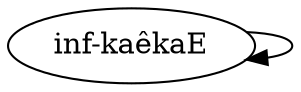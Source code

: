 digraph  {
	"inf-kaêkaE"	 [cell=inf,
		tense=inf,
		weight=1.0];
	"inf-kaêkaE" -> "inf-kaêkaE"	 [weight=1.0];
}
